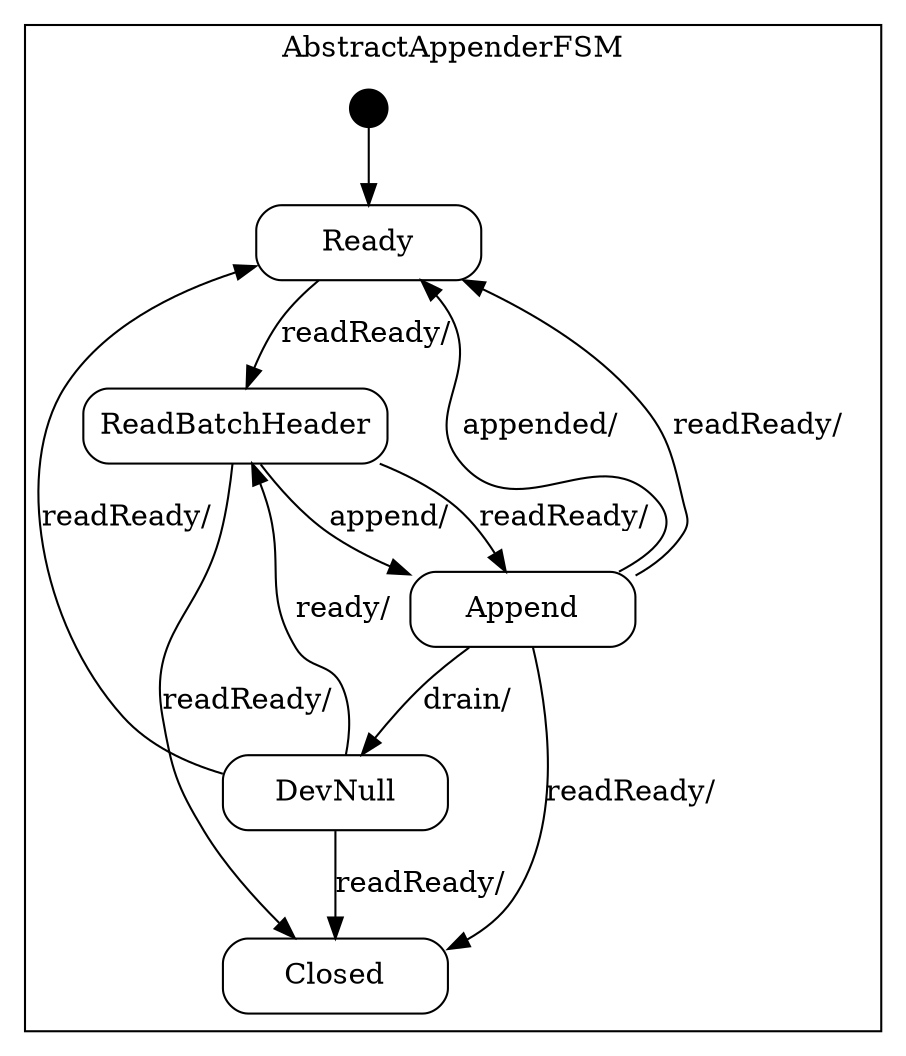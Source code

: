 digraph AbstractAppender_sm {

    node
        [shape=Mrecord width=1.5];

    subgraph cluster_AbstractAppenderFSM {

        label="AbstractAppenderFSM";

        //
        // States (Nodes)
        //

        "AbstractAppenderFSM::Ready"
            [label="{Ready}"];

        "AbstractAppenderFSM::Append"
            [label="{Append}"];

        "AbstractAppenderFSM::DevNull"
            [label="{DevNull}"];

        "AbstractAppenderFSM::ReadBatchHeader"
            [label="{ReadBatchHeader}"];

        "AbstractAppenderFSM::Closed"
            [label="{Closed}"];

        "%start"
            [label="" shape=circle style=filled fillcolor=black width=0.25];

        //
        // Transitions (Edges)
        //

        "AbstractAppenderFSM::Ready" -> "AbstractAppenderFSM::ReadBatchHeader"
            [label="readReady/\l"];

        "AbstractAppenderFSM::Append" -> "AbstractAppenderFSM::DevNull"
            [label="drain/\l"];

        "AbstractAppenderFSM::Append" -> "AbstractAppenderFSM::Closed"
            [label="readReady/\l"];

        "AbstractAppenderFSM::Append" -> "AbstractAppenderFSM::Ready"
            [label="readReady/\l"];

        "AbstractAppenderFSM::Append" -> "AbstractAppenderFSM::Ready"
            [label="appended/\l"];

        "AbstractAppenderFSM::DevNull" -> "AbstractAppenderFSM::ReadBatchHeader"
            [label="ready/\l"];

        "AbstractAppenderFSM::DevNull" -> "AbstractAppenderFSM::Closed"
            [label="readReady/\l"];

        "AbstractAppenderFSM::DevNull" -> "AbstractAppenderFSM::Ready"
            [label="readReady/\l"];

        "AbstractAppenderFSM::ReadBatchHeader" -> "AbstractAppenderFSM::Append"
            [label="append/\l"];

        "AbstractAppenderFSM::ReadBatchHeader" -> "AbstractAppenderFSM::Closed"
            [label="readReady/\l"];

        "AbstractAppenderFSM::ReadBatchHeader" -> "AbstractAppenderFSM::Append"
            [label="readReady/\l"];

        "%start" -> "AbstractAppenderFSM::Ready"
    }

}
